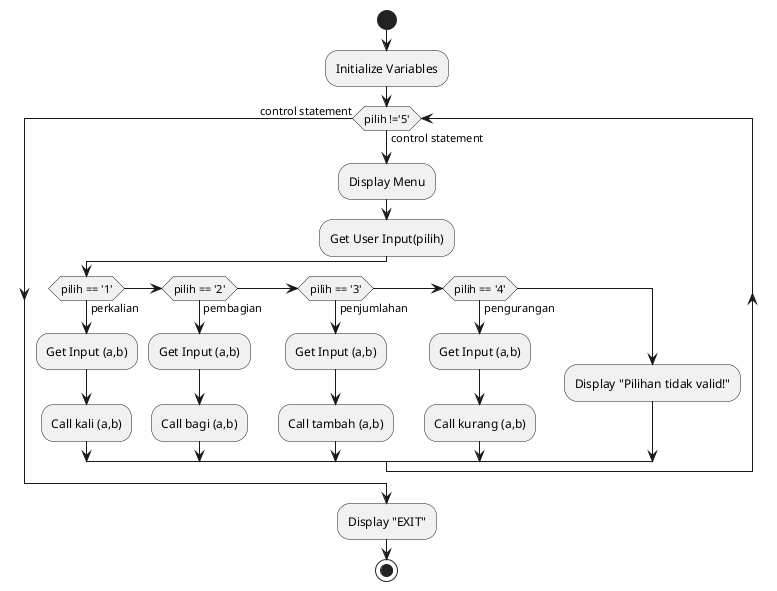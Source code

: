 @startuml
start
:Initialize Variables;
while (pilih !='5') is (control statement)
    :Display Menu;
    :Get User Input(pilih);
    if (pilih == '1') then (perkalian)
        :Get Input (a,b);
        :Call kali (a,b);
    else if (pilih == '2') then (pembagian)
        :Get Input (a,b);
        :Call bagi (a,b);
    else if (pilih == '3') then (penjumlahan)
        :Get Input (a,b);
        :Call tambah (a,b);
    else if (pilih == '4') then (pengurangan)
        :Get Input (a,b);
        :Call kurang (a,b);
    else
        :Display "Pilihan tidak valid!";
    endif
endwhile (control statement)
:Display "EXIT";
stop
@enduml
